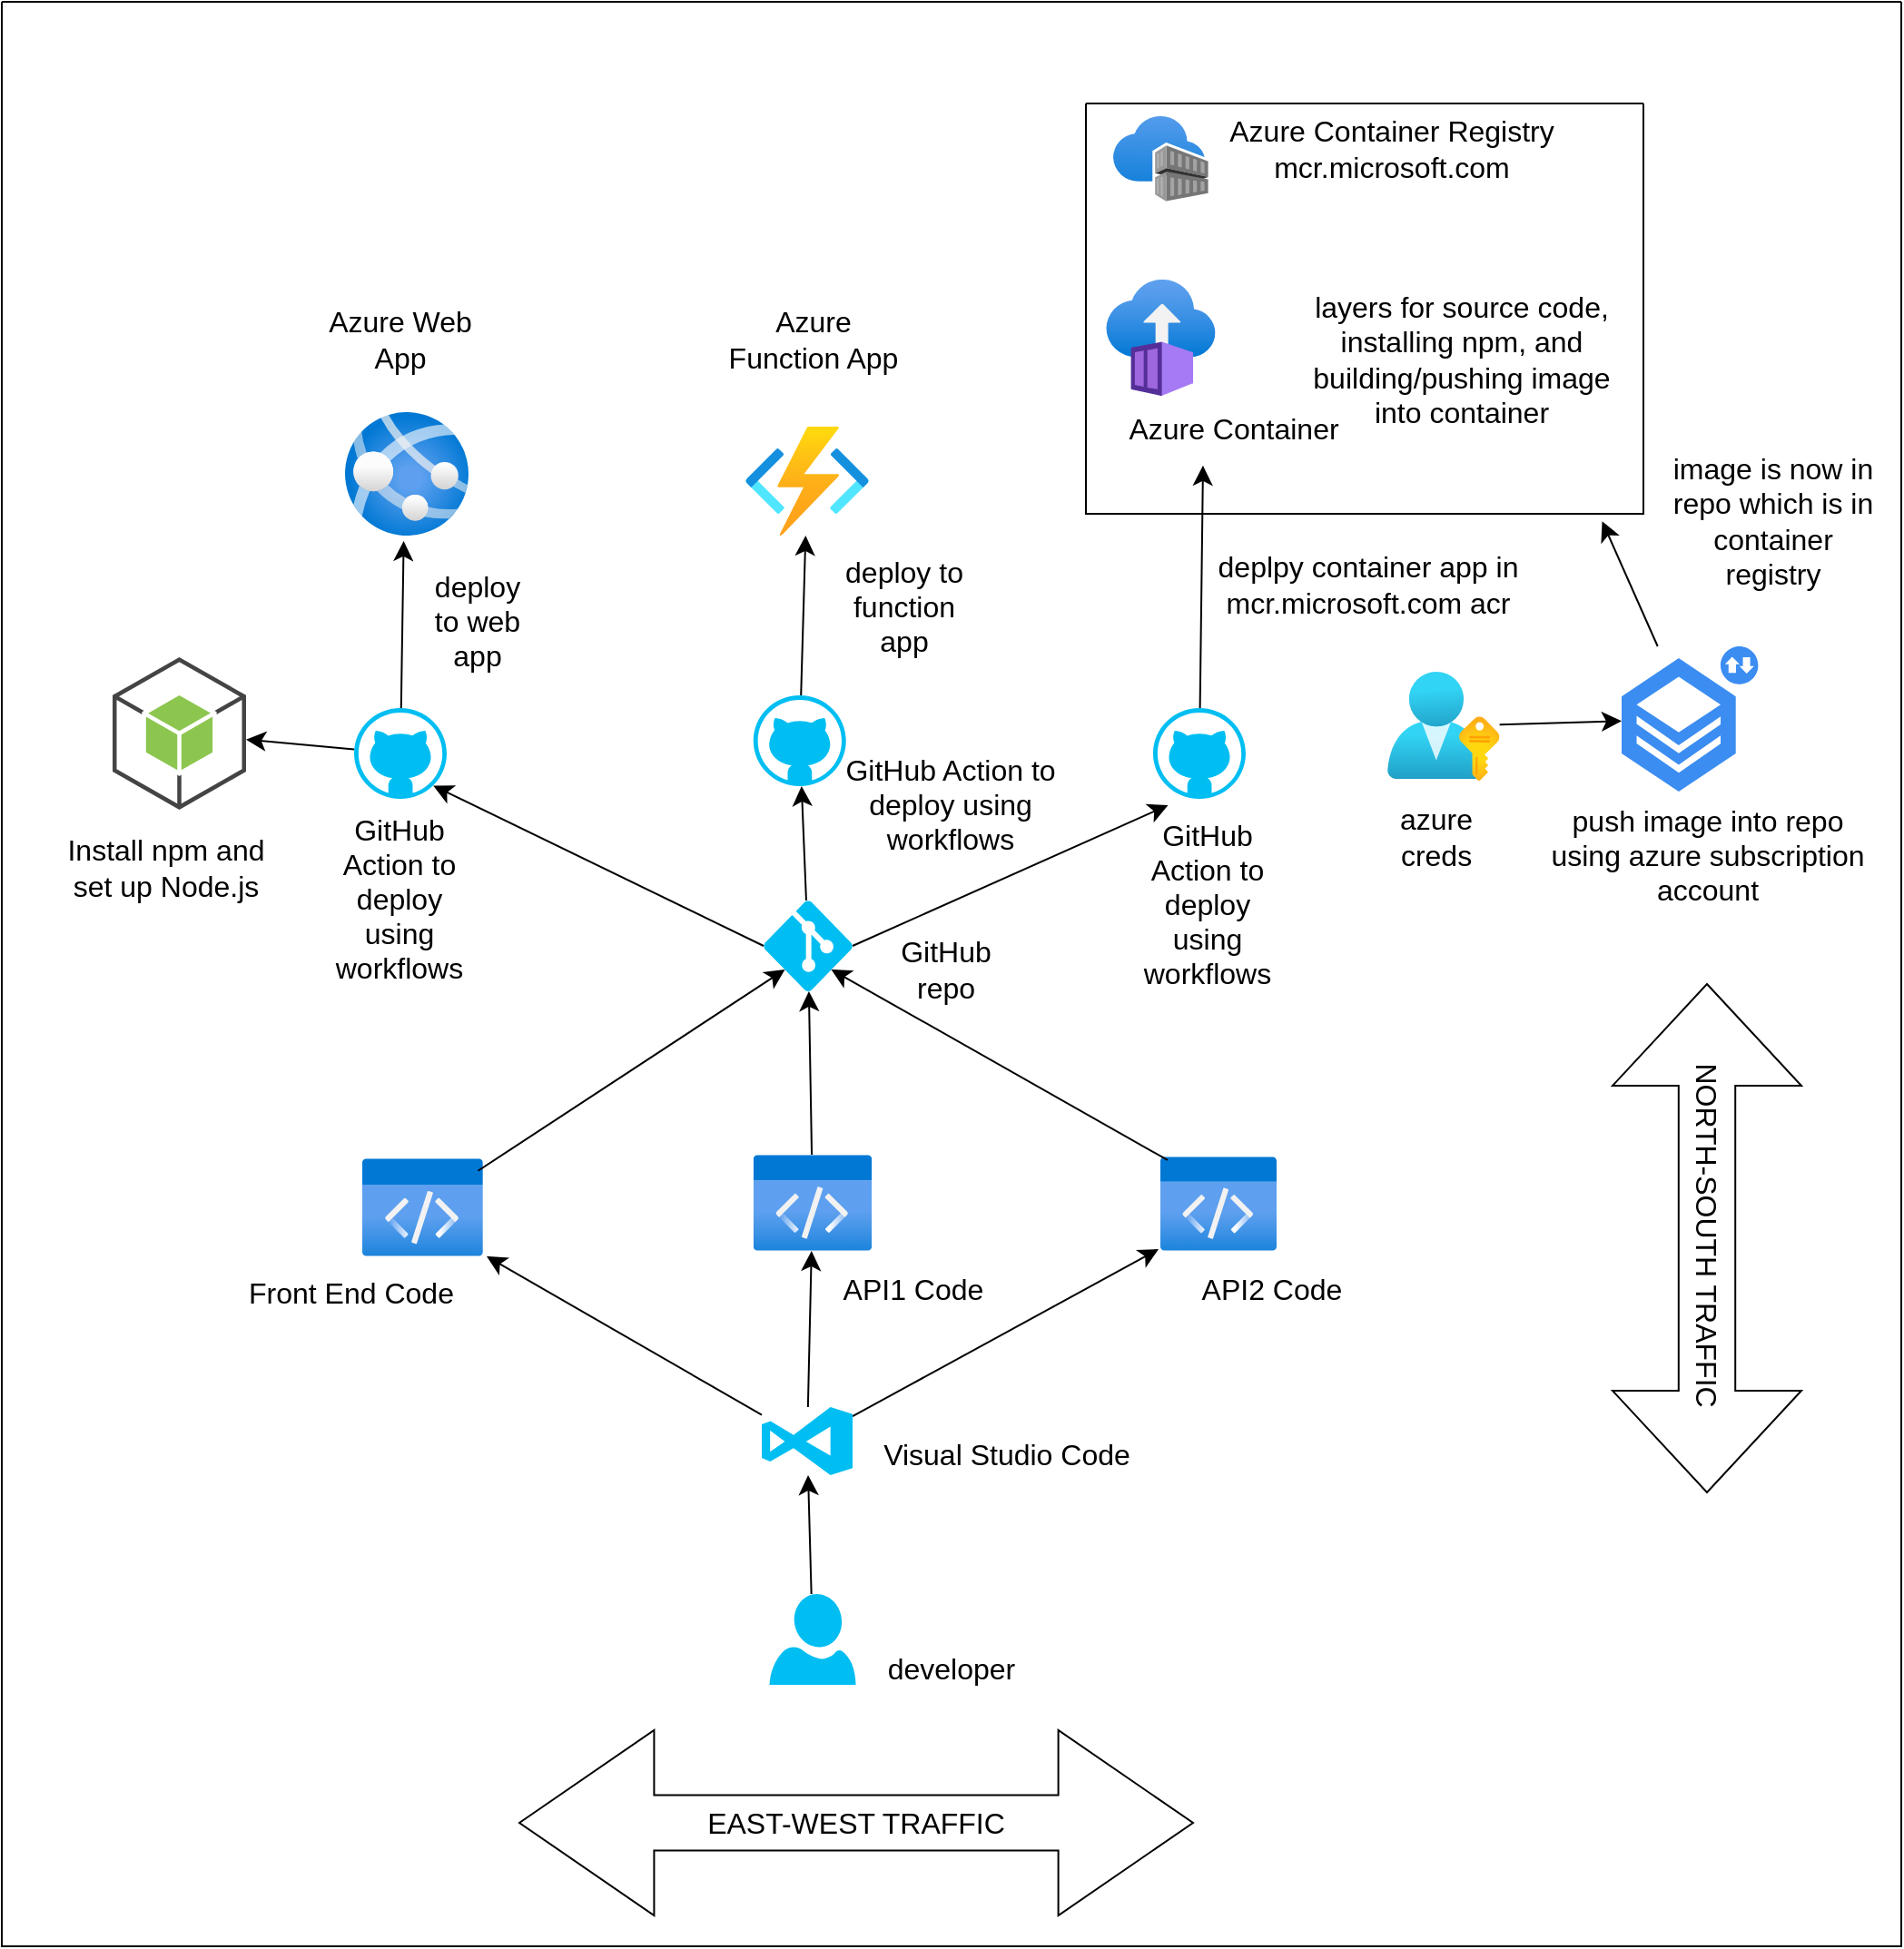 <mxfile version="24.0.0" type="github">
  <diagram name="Page-1" id="NwY0y6Fche1ndI_EC3ho">
    <mxGraphModel dx="1491" dy="2055" grid="0" gridSize="10" guides="1" tooltips="1" connect="1" arrows="1" fold="1" page="0" pageScale="1" pageWidth="850" pageHeight="1100" math="0" shadow="0">
      <root>
        <mxCell id="0" />
        <mxCell id="1" parent="0" />
        <mxCell id="q0btAB72M8kXTMvTM_zl-8" value="" style="image;aspect=fixed;html=1;points=[];align=center;fontSize=12;image=img/lib/azure2/compute/Function_Apps.svg;" vertex="1" parent="1">
          <mxGeometry x="144.5" y="-278" width="68" height="60" as="geometry" />
        </mxCell>
        <mxCell id="q0btAB72M8kXTMvTM_zl-24" value="API1 Code" style="text;strokeColor=none;fillColor=none;html=1;align=center;verticalAlign=middle;whiteSpace=wrap;rounded=0;fontSize=16;" vertex="1" parent="1">
          <mxGeometry x="183" y="182" width="108" height="30" as="geometry" />
        </mxCell>
        <mxCell id="q0btAB72M8kXTMvTM_zl-2" value="" style="image;aspect=fixed;html=1;points=[];align=center;fontSize=12;image=img/lib/azure2/general/Code.svg;" vertex="1" parent="1">
          <mxGeometry x="-66.54" y="125" width="66.46" height="54" as="geometry" />
        </mxCell>
        <mxCell id="q0btAB72M8kXTMvTM_zl-23" value="Front End Code" style="text;strokeColor=none;fillColor=none;html=1;align=center;verticalAlign=middle;whiteSpace=wrap;rounded=0;fontSize=16;" vertex="1" parent="1">
          <mxGeometry x="-132.08" y="188" width="119.08" height="21" as="geometry" />
        </mxCell>
        <mxCell id="q0btAB72M8kXTMvTM_zl-14" value="" style="image;aspect=fixed;html=1;points=[];align=center;fontSize=12;image=img/lib/azure2/general/Code.svg;" vertex="1" parent="1">
          <mxGeometry x="373" y="124" width="64" height="52" as="geometry" />
        </mxCell>
        <mxCell id="q0btAB72M8kXTMvTM_zl-25" value="API2 Code" style="text;strokeColor=none;fillColor=none;html=1;align=center;verticalAlign=middle;whiteSpace=wrap;rounded=0;fontSize=16;" vertex="1" parent="1">
          <mxGeometry x="380" y="182" width="109" height="30" as="geometry" />
        </mxCell>
        <mxCell id="q0btAB72M8kXTMvTM_zl-63" value="" style="edgeStyle=none;curved=1;rounded=0;orthogonalLoop=1;jettySize=auto;html=1;fontSize=12;startSize=8;endSize=8;" edge="1" parent="1" source="q0btAB72M8kXTMvTM_zl-26" target="q0btAB72M8kXTMvTM_zl-57">
          <mxGeometry relative="1" as="geometry" />
        </mxCell>
        <mxCell id="q0btAB72M8kXTMvTM_zl-26" value="" style="image;aspect=fixed;html=1;points=[];align=center;fontSize=12;image=img/lib/azure2/general/Code.svg;" vertex="1" parent="1">
          <mxGeometry x="148.88" y="123" width="65.23" height="53" as="geometry" />
        </mxCell>
        <mxCell id="q0btAB72M8kXTMvTM_zl-69" value="" style="edgeStyle=none;curved=1;rounded=0;orthogonalLoop=1;jettySize=auto;html=1;fontSize=12;startSize=8;endSize=8;entryX=0.475;entryY=1.044;entryDx=0;entryDy=0;entryPerimeter=0;" edge="1" parent="1" source="q0btAB72M8kXTMvTM_zl-27" target="q0btAB72M8kXTMvTM_zl-9">
          <mxGeometry relative="1" as="geometry">
            <mxPoint x="-48.198" y="-171" as="targetPoint" />
          </mxGeometry>
        </mxCell>
        <mxCell id="q0btAB72M8kXTMvTM_zl-82" value="" style="edgeStyle=none;curved=1;rounded=0;orthogonalLoop=1;jettySize=auto;html=1;fontSize=12;startSize=8;endSize=8;" edge="1" parent="1" source="q0btAB72M8kXTMvTM_zl-27" target="q0btAB72M8kXTMvTM_zl-81">
          <mxGeometry relative="1" as="geometry" />
        </mxCell>
        <mxCell id="q0btAB72M8kXTMvTM_zl-27" value="" style="verticalLabelPosition=bottom;html=1;verticalAlign=top;align=center;strokeColor=none;fillColor=#00BEF2;shape=mxgraph.azure.github_code;pointerEvents=1;" vertex="1" parent="1">
          <mxGeometry x="-71" y="-123" width="51" height="50" as="geometry" />
        </mxCell>
        <mxCell id="q0btAB72M8kXTMvTM_zl-52" value="" style="edgeStyle=none;curved=1;rounded=0;orthogonalLoop=1;jettySize=auto;html=1;fontSize=12;startSize=8;endSize=8;" edge="1" parent="1" source="q0btAB72M8kXTMvTM_zl-46" target="q0btAB72M8kXTMvTM_zl-48">
          <mxGeometry relative="1" as="geometry" />
        </mxCell>
        <mxCell id="q0btAB72M8kXTMvTM_zl-46" value="" style="verticalLabelPosition=bottom;html=1;verticalAlign=top;align=center;strokeColor=none;fillColor=#00BEF2;shape=mxgraph.azure.user;" vertex="1" parent="1">
          <mxGeometry x="157.75" y="365" width="47.5" height="50" as="geometry" />
        </mxCell>
        <mxCell id="q0btAB72M8kXTMvTM_zl-75" value="" style="edgeStyle=none;curved=1;rounded=0;orthogonalLoop=1;jettySize=auto;html=1;fontSize=12;startSize=8;endSize=8;" edge="1" parent="1" source="q0btAB72M8kXTMvTM_zl-47" target="q0btAB72M8kXTMvTM_zl-50">
          <mxGeometry relative="1" as="geometry" />
        </mxCell>
        <mxCell id="q0btAB72M8kXTMvTM_zl-47" value="" style="image;aspect=fixed;html=1;points=[];align=center;fontSize=12;image=img/lib/azure2/azure_stack/User_Subscriptions.svg;" vertex="1" parent="1">
          <mxGeometry x="498" y="-143" width="61.82" height="60" as="geometry" />
        </mxCell>
        <mxCell id="q0btAB72M8kXTMvTM_zl-53" value="" style="edgeStyle=none;curved=1;rounded=0;orthogonalLoop=1;jettySize=auto;html=1;fontSize=12;startSize=8;endSize=8;" edge="1" parent="1" source="q0btAB72M8kXTMvTM_zl-48" target="q0btAB72M8kXTMvTM_zl-26">
          <mxGeometry relative="1" as="geometry" />
        </mxCell>
        <mxCell id="q0btAB72M8kXTMvTM_zl-54" style="edgeStyle=none;curved=1;rounded=0;orthogonalLoop=1;jettySize=auto;html=1;fontSize=12;startSize=8;endSize=8;" edge="1" parent="1" source="q0btAB72M8kXTMvTM_zl-48">
          <mxGeometry relative="1" as="geometry">
            <mxPoint x="2" y="179" as="targetPoint" />
          </mxGeometry>
        </mxCell>
        <mxCell id="q0btAB72M8kXTMvTM_zl-55" style="edgeStyle=none;curved=1;rounded=0;orthogonalLoop=1;jettySize=auto;html=1;fontSize=12;startSize=8;endSize=8;" edge="1" parent="1" source="q0btAB72M8kXTMvTM_zl-48">
          <mxGeometry relative="1" as="geometry">
            <mxPoint x="372" y="175" as="targetPoint" />
          </mxGeometry>
        </mxCell>
        <mxCell id="q0btAB72M8kXTMvTM_zl-48" value="" style="verticalLabelPosition=bottom;html=1;verticalAlign=top;align=center;strokeColor=none;fillColor=#00BEF2;shape=mxgraph.azure.visual_studio_online;" vertex="1" parent="1">
          <mxGeometry x="153.5" y="262" width="50" height="37.5" as="geometry" />
        </mxCell>
        <mxCell id="q0btAB72M8kXTMvTM_zl-76" value="" style="edgeStyle=none;curved=1;rounded=0;orthogonalLoop=1;jettySize=auto;html=1;fontSize=12;startSize=8;endSize=8;entryX=0.926;entryY=1.018;entryDx=0;entryDy=0;entryPerimeter=0;" edge="1" parent="1" source="q0btAB72M8kXTMvTM_zl-50" target="q0btAB72M8kXTMvTM_zl-30">
          <mxGeometry relative="1" as="geometry">
            <mxPoint x="636" y="-197" as="targetPoint" />
          </mxGeometry>
        </mxCell>
        <mxCell id="q0btAB72M8kXTMvTM_zl-50" value="" style="sketch=0;html=1;aspect=fixed;strokeColor=none;shadow=0;fillColor=#3B8DF1;verticalAlign=top;labelPosition=center;verticalLabelPosition=bottom;shape=mxgraph.gcp2.repository_2" vertex="1" parent="1">
          <mxGeometry x="627" y="-157" width="75.2" height="80" as="geometry" />
        </mxCell>
        <mxCell id="q0btAB72M8kXTMvTM_zl-67" value="" style="edgeStyle=none;curved=1;rounded=0;orthogonalLoop=1;jettySize=auto;html=1;fontSize=12;startSize=8;endSize=8;" edge="1" parent="1" source="q0btAB72M8kXTMvTM_zl-57" target="q0btAB72M8kXTMvTM_zl-65">
          <mxGeometry relative="1" as="geometry" />
        </mxCell>
        <mxCell id="q0btAB72M8kXTMvTM_zl-57" value="" style="verticalLabelPosition=bottom;html=1;verticalAlign=top;align=center;strokeColor=none;fillColor=#00BEF2;shape=mxgraph.azure.git_repository;" vertex="1" parent="1">
          <mxGeometry x="154.5" y="-17" width="49" height="50" as="geometry" />
        </mxCell>
        <mxCell id="q0btAB72M8kXTMvTM_zl-74" value="" style="edgeStyle=none;curved=1;rounded=0;orthogonalLoop=1;jettySize=auto;html=1;fontSize=12;startSize=8;endSize=8;" edge="1" parent="1" source="q0btAB72M8kXTMvTM_zl-65" target="q0btAB72M8kXTMvTM_zl-8">
          <mxGeometry relative="1" as="geometry" />
        </mxCell>
        <mxCell id="q0btAB72M8kXTMvTM_zl-65" value="" style="verticalLabelPosition=bottom;html=1;verticalAlign=top;align=center;strokeColor=none;fillColor=#00BEF2;shape=mxgraph.azure.github_code;pointerEvents=1;" vertex="1" parent="1">
          <mxGeometry x="148.88" y="-130" width="51" height="50" as="geometry" />
        </mxCell>
        <mxCell id="q0btAB72M8kXTMvTM_zl-77" value="" style="edgeStyle=none;curved=1;rounded=0;orthogonalLoop=1;jettySize=auto;html=1;fontSize=12;startSize=8;endSize=8;entryX=0.366;entryY=1.181;entryDx=0;entryDy=0;entryPerimeter=0;" edge="1" parent="1" source="q0btAB72M8kXTMvTM_zl-72" target="q0btAB72M8kXTMvTM_zl-35">
          <mxGeometry relative="1" as="geometry" />
        </mxCell>
        <mxCell id="q0btAB72M8kXTMvTM_zl-72" value="" style="verticalLabelPosition=bottom;html=1;verticalAlign=top;align=center;strokeColor=none;fillColor=#00BEF2;shape=mxgraph.azure.github_code;pointerEvents=1;" vertex="1" parent="1">
          <mxGeometry x="369" y="-123" width="51" height="50" as="geometry" />
        </mxCell>
        <mxCell id="q0btAB72M8kXTMvTM_zl-78" value="" style="swimlane;startSize=0;" vertex="1" parent="1">
          <mxGeometry x="-265" y="-512" width="1046" height="1071" as="geometry" />
        </mxCell>
        <mxCell id="q0btAB72M8kXTMvTM_zl-9" value="" style="image;aspect=fixed;html=1;points=[];align=center;fontSize=12;image=img/lib/azure2/app_services/App_Services.svg;" vertex="1" parent="q0btAB72M8kXTMvTM_zl-78">
          <mxGeometry x="189" y="226" width="68" height="68" as="geometry" />
        </mxCell>
        <mxCell id="q0btAB72M8kXTMvTM_zl-81" value="" style="outlineConnect=0;dashed=0;verticalLabelPosition=bottom;verticalAlign=top;align=center;html=1;shape=mxgraph.aws3.android;fillColor=#8CC64F;gradientColor=none;" vertex="1" parent="q0btAB72M8kXTMvTM_zl-78">
          <mxGeometry x="61" y="361" width="73.5" height="84" as="geometry" />
        </mxCell>
        <mxCell id="q0btAB72M8kXTMvTM_zl-96" value="" style="shape=doubleArrow;whiteSpace=wrap;html=1;" vertex="1" parent="q0btAB72M8kXTMvTM_zl-78">
          <mxGeometry x="285" y="952" width="371" height="102" as="geometry" />
        </mxCell>
        <mxCell id="q0btAB72M8kXTMvTM_zl-97" value="" style="shape=doubleArrow;direction=south;whiteSpace=wrap;html=1;" vertex="1" parent="q0btAB72M8kXTMvTM_zl-78">
          <mxGeometry x="887" y="541" width="104" height="280" as="geometry" />
        </mxCell>
        <mxCell id="q0btAB72M8kXTMvTM_zl-99" value="EAST-WEST TRAFFIC" style="text;strokeColor=none;fillColor=none;html=1;align=center;verticalAlign=middle;whiteSpace=wrap;rounded=0;fontSize=16;" vertex="1" parent="q0btAB72M8kXTMvTM_zl-78">
          <mxGeometry x="374" y="988" width="193" height="30" as="geometry" />
        </mxCell>
        <mxCell id="q0btAB72M8kXTMvTM_zl-98" value="NORTH-SOUTH TRAFFIC" style="text;strokeColor=none;fillColor=none;html=1;align=center;verticalAlign=middle;whiteSpace=wrap;rounded=0;fontSize=16;rotation=90;" vertex="1" parent="q0btAB72M8kXTMvTM_zl-78">
          <mxGeometry x="814.5" y="664" width="249" height="30" as="geometry" />
        </mxCell>
        <mxCell id="q0btAB72M8kXTMvTM_zl-100" value="Visual Studio Code" style="text;strokeColor=none;fillColor=none;html=1;align=center;verticalAlign=middle;whiteSpace=wrap;rounded=0;fontSize=16;" vertex="1" parent="q0btAB72M8kXTMvTM_zl-78">
          <mxGeometry x="481" y="785" width="145" height="30" as="geometry" />
        </mxCell>
        <mxCell id="q0btAB72M8kXTMvTM_zl-101" value="GitHub Action to deploy using workflows" style="text;strokeColor=none;fillColor=none;html=1;align=center;verticalAlign=middle;whiteSpace=wrap;rounded=0;fontSize=16;" vertex="1" parent="q0btAB72M8kXTMvTM_zl-78">
          <mxGeometry x="459" y="394" width="127" height="95" as="geometry" />
        </mxCell>
        <mxCell id="q0btAB72M8kXTMvTM_zl-102" value="GitHub Action to deploy using workflows" style="text;strokeColor=none;fillColor=none;html=1;align=center;verticalAlign=middle;whiteSpace=wrap;rounded=0;fontSize=16;" vertex="1" parent="q0btAB72M8kXTMvTM_zl-78">
          <mxGeometry x="626" y="453" width="76" height="88" as="geometry" />
        </mxCell>
        <mxCell id="q0btAB72M8kXTMvTM_zl-105" value="GitHub Action to deploy using workflows" style="text;strokeColor=none;fillColor=none;html=1;align=center;verticalAlign=middle;whiteSpace=wrap;rounded=0;fontSize=16;" vertex="1" parent="q0btAB72M8kXTMvTM_zl-78">
          <mxGeometry x="181" y="450" width="76" height="88" as="geometry" />
        </mxCell>
        <mxCell id="q0btAB72M8kXTMvTM_zl-106" value="Azure Web App" style="text;strokeColor=none;fillColor=none;html=1;align=center;verticalAlign=middle;whiteSpace=wrap;rounded=0;fontSize=16;" vertex="1" parent="q0btAB72M8kXTMvTM_zl-78">
          <mxGeometry x="174.5" y="171" width="89" height="30" as="geometry" />
        </mxCell>
        <mxCell id="q0btAB72M8kXTMvTM_zl-107" value="Install npm and set up Node.js" style="text;strokeColor=none;fillColor=none;html=1;align=center;verticalAlign=middle;whiteSpace=wrap;rounded=0;fontSize=16;" vertex="1" parent="q0btAB72M8kXTMvTM_zl-78">
          <mxGeometry x="33" y="462" width="115" height="30" as="geometry" />
        </mxCell>
        <mxCell id="q0btAB72M8kXTMvTM_zl-108" value="deploy to web app" style="text;strokeColor=none;fillColor=none;html=1;align=center;verticalAlign=middle;whiteSpace=wrap;rounded=0;fontSize=16;" vertex="1" parent="q0btAB72M8kXTMvTM_zl-78">
          <mxGeometry x="232" y="315" width="60" height="52" as="geometry" />
        </mxCell>
        <mxCell id="q0btAB72M8kXTMvTM_zl-112" value="deploy to function app" style="text;strokeColor=none;fillColor=none;html=1;align=center;verticalAlign=middle;whiteSpace=wrap;rounded=0;fontSize=16;" vertex="1" parent="q0btAB72M8kXTMvTM_zl-78">
          <mxGeometry x="455" y="318" width="84" height="30" as="geometry" />
        </mxCell>
        <mxCell id="q0btAB72M8kXTMvTM_zl-30" value="" style="swimlane;startSize=0;" vertex="1" parent="q0btAB72M8kXTMvTM_zl-78">
          <mxGeometry x="597" y="56" width="307" height="226" as="geometry" />
        </mxCell>
        <mxCell id="q0btAB72M8kXTMvTM_zl-1" value="" style="image;aspect=fixed;html=1;points=[];align=center;fontSize=12;image=img/lib/azure2/containers/Container_Registries.svg;" vertex="1" parent="q0btAB72M8kXTMvTM_zl-30">
          <mxGeometry x="15" y="7" width="52.39" height="47" as="geometry" />
        </mxCell>
        <mxCell id="q0btAB72M8kXTMvTM_zl-6" value="Azure Container Registry mcr.microsoft.com" style="text;strokeColor=none;fillColor=none;html=1;align=center;verticalAlign=middle;whiteSpace=wrap;rounded=0;fontSize=16;" vertex="1" parent="q0btAB72M8kXTMvTM_zl-30">
          <mxGeometry x="71" y="10" width="195" height="30" as="geometry" />
        </mxCell>
        <mxCell id="q0btAB72M8kXTMvTM_zl-10" value="" style="image;aspect=fixed;html=1;points=[];align=center;fontSize=12;image=img/lib/azure2/compute/Container_Instances.svg;" vertex="1" parent="q0btAB72M8kXTMvTM_zl-30">
          <mxGeometry x="11.08" y="97" width="60.24" height="64" as="geometry" />
        </mxCell>
        <mxCell id="q0btAB72M8kXTMvTM_zl-31" value="layers for source code, installing npm, and building/pushing image into container" style="text;strokeColor=none;fillColor=none;html=1;align=center;verticalAlign=middle;whiteSpace=wrap;rounded=0;fontSize=16;" vertex="1" parent="q0btAB72M8kXTMvTM_zl-30">
          <mxGeometry x="116" y="104" width="182" height="73" as="geometry" />
        </mxCell>
        <mxCell id="q0btAB72M8kXTMvTM_zl-33" style="edgeStyle=none;curved=1;rounded=0;orthogonalLoop=1;jettySize=auto;html=1;exitX=0.5;exitY=1;exitDx=0;exitDy=0;fontSize=12;startSize=8;endSize=8;" edge="1" parent="q0btAB72M8kXTMvTM_zl-30" source="q0btAB72M8kXTMvTM_zl-31" target="q0btAB72M8kXTMvTM_zl-31">
          <mxGeometry relative="1" as="geometry" />
        </mxCell>
        <mxCell id="q0btAB72M8kXTMvTM_zl-35" value="Azure Container" style="text;strokeColor=none;fillColor=none;html=1;align=center;verticalAlign=middle;whiteSpace=wrap;rounded=0;fontSize=16;" vertex="1" parent="q0btAB72M8kXTMvTM_zl-30">
          <mxGeometry x="18" y="164" width="127" height="30" as="geometry" />
        </mxCell>
        <mxCell id="q0btAB72M8kXTMvTM_zl-113" value="azure creds" style="text;strokeColor=none;fillColor=none;html=1;align=center;verticalAlign=middle;whiteSpace=wrap;rounded=0;fontSize=16;" vertex="1" parent="q0btAB72M8kXTMvTM_zl-78">
          <mxGeometry x="760" y="445" width="60" height="30" as="geometry" />
        </mxCell>
        <mxCell id="q0btAB72M8kXTMvTM_zl-114" value="push image into repo using azure subscription account" style="text;strokeColor=none;fillColor=none;html=1;align=center;verticalAlign=middle;whiteSpace=wrap;rounded=0;fontSize=16;" vertex="1" parent="q0btAB72M8kXTMvTM_zl-78">
          <mxGeometry x="846.5" y="455" width="185" height="30" as="geometry" />
        </mxCell>
        <mxCell id="q0btAB72M8kXTMvTM_zl-117" value="image is now in repo which is in container registry" style="text;strokeColor=none;fillColor=none;html=1;align=center;verticalAlign=middle;whiteSpace=wrap;rounded=0;fontSize=16;" vertex="1" parent="q0btAB72M8kXTMvTM_zl-78">
          <mxGeometry x="918.5" y="271" width="113" height="30" as="geometry" />
        </mxCell>
        <mxCell id="q0btAB72M8kXTMvTM_zl-118" value="developer" style="text;strokeColor=none;fillColor=none;html=1;align=center;verticalAlign=middle;whiteSpace=wrap;rounded=0;fontSize=16;" vertex="1" parent="q0btAB72M8kXTMvTM_zl-78">
          <mxGeometry x="493" y="903" width="60" height="30" as="geometry" />
        </mxCell>
        <mxCell id="q0btAB72M8kXTMvTM_zl-119" value="GitHub repo" style="text;strokeColor=none;fillColor=none;html=1;align=center;verticalAlign=middle;whiteSpace=wrap;rounded=0;fontSize=16;" vertex="1" parent="q0btAB72M8kXTMvTM_zl-78">
          <mxGeometry x="481" y="518" width="78" height="30" as="geometry" />
        </mxCell>
        <mxCell id="q0btAB72M8kXTMvTM_zl-120" value="deplpy container app in mcr.microsoft.com acr" style="text;strokeColor=none;fillColor=none;html=1;align=center;verticalAlign=middle;whiteSpace=wrap;rounded=0;fontSize=16;" vertex="1" parent="q0btAB72M8kXTMvTM_zl-78">
          <mxGeometry x="668" y="306" width="169" height="30" as="geometry" />
        </mxCell>
        <mxCell id="q0btAB72M8kXTMvTM_zl-123" value="Azure Function App" style="text;strokeColor=none;fillColor=none;html=1;align=center;verticalAlign=middle;whiteSpace=wrap;rounded=0;fontSize=16;" vertex="1" parent="q0btAB72M8kXTMvTM_zl-78">
          <mxGeometry x="398" y="171" width="98" height="30" as="geometry" />
        </mxCell>
        <mxCell id="q0btAB72M8kXTMvTM_zl-86" value="" style="edgeStyle=none;orthogonalLoop=1;jettySize=auto;html=1;rounded=0;fontSize=12;startSize=8;endSize=8;curved=1;entryX=0.24;entryY=0.76;entryDx=0;entryDy=0;entryPerimeter=0;exitX=0.96;exitY=0.127;exitDx=0;exitDy=0;exitPerimeter=0;" edge="1" parent="1" source="q0btAB72M8kXTMvTM_zl-2" target="q0btAB72M8kXTMvTM_zl-57">
          <mxGeometry width="140" relative="1" as="geometry">
            <mxPoint x="89" y="108" as="sourcePoint" />
            <mxPoint x="229" y="108" as="targetPoint" />
            <Array as="points" />
          </mxGeometry>
        </mxCell>
        <mxCell id="q0btAB72M8kXTMvTM_zl-90" value="" style="edgeStyle=none;orthogonalLoop=1;jettySize=auto;html=1;rounded=0;fontSize=12;startSize=8;endSize=8;curved=1;exitX=0.062;exitY=0.038;exitDx=0;exitDy=0;exitPerimeter=0;entryX=0.76;entryY=0.76;entryDx=0;entryDy=0;entryPerimeter=0;" edge="1" parent="1" source="q0btAB72M8kXTMvTM_zl-14" target="q0btAB72M8kXTMvTM_zl-57">
          <mxGeometry width="140" relative="1" as="geometry">
            <mxPoint x="89" y="108" as="sourcePoint" />
            <mxPoint x="160" y="28" as="targetPoint" />
            <Array as="points" />
          </mxGeometry>
        </mxCell>
        <mxCell id="q0btAB72M8kXTMvTM_zl-91" value="" style="edgeStyle=none;orthogonalLoop=1;jettySize=auto;html=1;rounded=0;fontSize=12;startSize=8;endSize=8;curved=1;entryX=0.855;entryY=0.855;entryDx=0;entryDy=0;entryPerimeter=0;exitX=0;exitY=0.5;exitDx=0;exitDy=0;exitPerimeter=0;" edge="1" parent="1" source="q0btAB72M8kXTMvTM_zl-57" target="q0btAB72M8kXTMvTM_zl-27">
          <mxGeometry width="140" relative="1" as="geometry">
            <mxPoint x="89" y="108" as="sourcePoint" />
            <mxPoint x="229" y="108" as="targetPoint" />
            <Array as="points" />
          </mxGeometry>
        </mxCell>
        <mxCell id="q0btAB72M8kXTMvTM_zl-92" value="" style="edgeStyle=none;orthogonalLoop=1;jettySize=auto;html=1;rounded=0;fontSize=12;startSize=8;endSize=8;curved=1;entryX=0.162;entryY=1.069;entryDx=0;entryDy=0;entryPerimeter=0;exitX=1;exitY=0.5;exitDx=0;exitDy=0;exitPerimeter=0;" edge="1" parent="1" source="q0btAB72M8kXTMvTM_zl-57" target="q0btAB72M8kXTMvTM_zl-72">
          <mxGeometry width="140" relative="1" as="geometry">
            <mxPoint x="89" y="108" as="sourcePoint" />
            <mxPoint x="229" y="108" as="targetPoint" />
            <Array as="points" />
          </mxGeometry>
        </mxCell>
      </root>
    </mxGraphModel>
  </diagram>
</mxfile>

